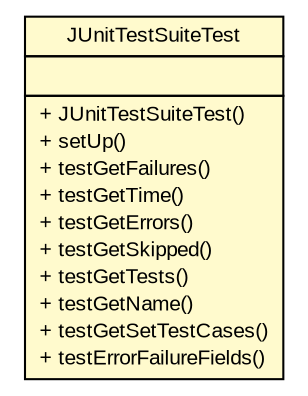 #!/usr/local/bin/dot
#
# Class diagram 
# Generated by UMLGraph version R5_6 (http://www.umlgraph.org/)
#

digraph G {
	edge [fontname="arial",fontsize=10,labelfontname="arial",labelfontsize=10];
	node [fontname="arial",fontsize=10,shape=plaintext];
	nodesep=0.25;
	ranksep=0.5;
	// com.github.mkolisnyk.muto.reporter.result.JUnitTestSuiteTest
	c155 [label=<<table title="com.github.mkolisnyk.muto.reporter.result.JUnitTestSuiteTest" border="0" cellborder="1" cellspacing="0" cellpadding="2" port="p" bgcolor="lemonChiffon" href="./JUnitTestSuiteTest.html">
		<tr><td><table border="0" cellspacing="0" cellpadding="1">
<tr><td align="center" balign="center"> JUnitTestSuiteTest </td></tr>
		</table></td></tr>
		<tr><td><table border="0" cellspacing="0" cellpadding="1">
<tr><td align="left" balign="left">  </td></tr>
		</table></td></tr>
		<tr><td><table border="0" cellspacing="0" cellpadding="1">
<tr><td align="left" balign="left"> + JUnitTestSuiteTest() </td></tr>
<tr><td align="left" balign="left"> + setUp() </td></tr>
<tr><td align="left" balign="left"> + testGetFailures() </td></tr>
<tr><td align="left" balign="left"> + testGetTime() </td></tr>
<tr><td align="left" balign="left"> + testGetErrors() </td></tr>
<tr><td align="left" balign="left"> + testGetSkipped() </td></tr>
<tr><td align="left" balign="left"> + testGetTests() </td></tr>
<tr><td align="left" balign="left"> + testGetName() </td></tr>
<tr><td align="left" balign="left"> + testGetSetTestCases() </td></tr>
<tr><td align="left" balign="left"> + testErrorFailureFields() </td></tr>
		</table></td></tr>
		</table>>, URL="./JUnitTestSuiteTest.html", fontname="arial", fontcolor="black", fontsize=10.0];
}

